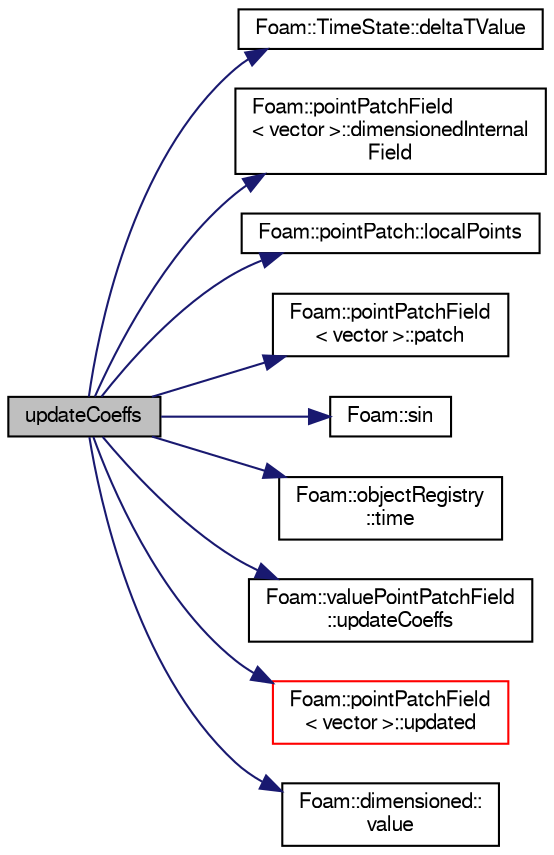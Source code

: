 digraph "updateCoeffs"
{
  bgcolor="transparent";
  edge [fontname="FreeSans",fontsize="10",labelfontname="FreeSans",labelfontsize="10"];
  node [fontname="FreeSans",fontsize="10",shape=record];
  rankdir="LR";
  Node66 [label="updateCoeffs",height=0.2,width=0.4,color="black", fillcolor="grey75", style="filled", fontcolor="black"];
  Node66 -> Node67 [color="midnightblue",fontsize="10",style="solid",fontname="FreeSans"];
  Node67 [label="Foam::TimeState::deltaTValue",height=0.2,width=0.4,color="black",URL="$a26362.html#aeb7fdbc18a6f908efa70a34e5688436c",tooltip="Return time step value. "];
  Node66 -> Node68 [color="midnightblue",fontsize="10",style="solid",fontname="FreeSans"];
  Node68 [label="Foam::pointPatchField\l\< vector \>::dimensionedInternal\lField",height=0.2,width=0.4,color="black",URL="$a22946.html#ab736cefcc694e7c262ad4d1dabcd5e79",tooltip="Return dimensioned internal field reference. "];
  Node66 -> Node69 [color="midnightblue",fontsize="10",style="solid",fontname="FreeSans"];
  Node69 [label="Foam::pointPatch::localPoints",height=0.2,width=0.4,color="black",URL="$a27326.html#a9e6a7aee94f7a61d9d191bc4d71b17bc",tooltip="Return mesh points. "];
  Node66 -> Node70 [color="midnightblue",fontsize="10",style="solid",fontname="FreeSans"];
  Node70 [label="Foam::pointPatchField\l\< vector \>::patch",height=0.2,width=0.4,color="black",URL="$a22946.html#a959f0f8f6c67e27d8400c57d718e7335",tooltip="Return patch. "];
  Node66 -> Node71 [color="midnightblue",fontsize="10",style="solid",fontname="FreeSans"];
  Node71 [label="Foam::sin",height=0.2,width=0.4,color="black",URL="$a21124.html#a4517d680df5510934705011b30dcefa6"];
  Node66 -> Node72 [color="midnightblue",fontsize="10",style="solid",fontname="FreeSans"];
  Node72 [label="Foam::objectRegistry\l::time",height=0.2,width=0.4,color="black",URL="$a26326.html#a0d94096809fe3376b29a2a29ca11bb18",tooltip="Return time. "];
  Node66 -> Node73 [color="midnightblue",fontsize="10",style="solid",fontname="FreeSans"];
  Node73 [label="Foam::valuePointPatchField\l::updateCoeffs",height=0.2,width=0.4,color="black",URL="$a26574.html#a7e24eafac629d3733181cd942d4c902f",tooltip="Update the coefficients associated with the patch field. "];
  Node66 -> Node74 [color="midnightblue",fontsize="10",style="solid",fontname="FreeSans"];
  Node74 [label="Foam::pointPatchField\l\< vector \>::updated",height=0.2,width=0.4,color="red",URL="$a22946.html#adb515d6ca9be66613efaaeb72c9709db",tooltip="Return true if the boundary condition has already been updated. "];
  Node66 -> Node79 [color="midnightblue",fontsize="10",style="solid",fontname="FreeSans"];
  Node79 [label="Foam::dimensioned::\lvalue",height=0.2,width=0.4,color="black",URL="$a26366.html#a7948200a26c85fc3a83ffa510a91d668",tooltip="Return const reference to value. "];
}
